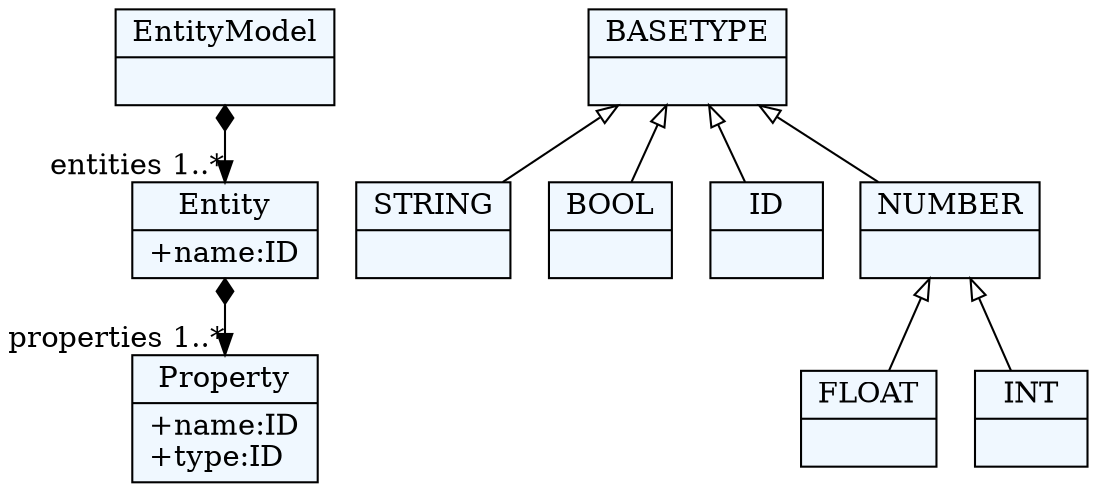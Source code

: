
    digraph xtext {
    fontname = "Bitstream Vera Sans"
    fontsize = 8
    node[
        shape=record,
        style=filled,
        fillcolor=aliceblue
    ]
    edge[dir=black,arrowtail=empty]


30430568[ label="{Property|+name:ID\l+type:ID\l}"]

30410552 -> 30420152[arrowtail=diamond, dir=both, headlabel="entities 1..*"]
30410552[ label="{EntityModel|}"]

30420152 -> 30430568[arrowtail=diamond, dir=both, headlabel="properties 1..*"]
30420152[ label="{Entity|+name:ID\l}"]

29955512[ label="{FLOAT|}"]

29952728[ label="{INT|}"]

29947160[ label="{STRING|}"]

29949944[ label="{BOOL|}"]

29944136[ label="{ID|}"]

29958440[ label="{NUMBER|}"]
29958440 -> 29955512 [dir=back]
29958440 -> 29952728 [dir=back]

29961848[ label="{BASETYPE|}"]
29961848 -> 29958440 [dir=back]
29961848 -> 29949944 [dir=back]
29961848 -> 29944136 [dir=back]
29961848 -> 29947160 [dir=back]


}
